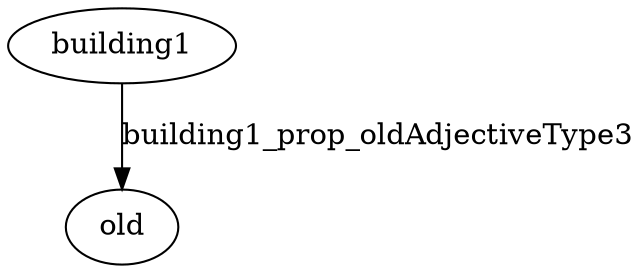strict digraph  {
building1 [node_type=entity_node, root=root];
old;
building1 -> old  [edge_type=property, label=building1_prop_oldAdjectiveType3];
}
